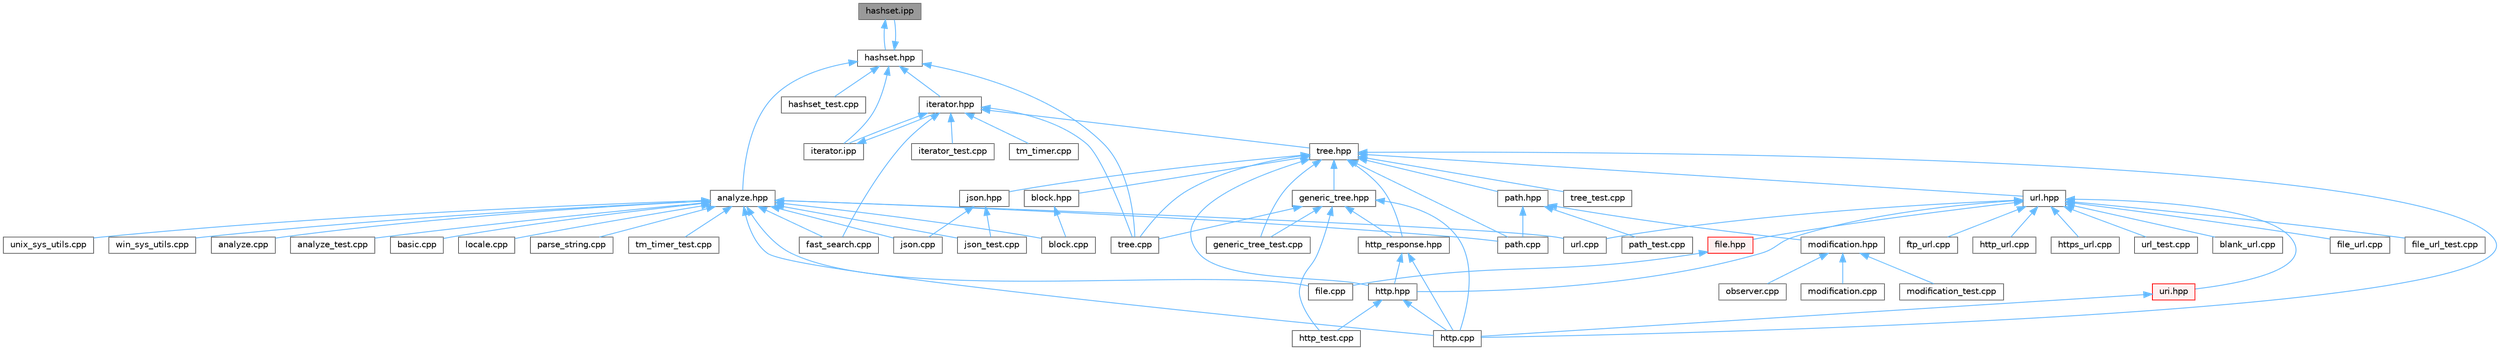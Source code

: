 digraph "hashset.ipp"
{
 // LATEX_PDF_SIZE
  bgcolor="transparent";
  edge [fontname=Helvetica,fontsize=10,labelfontname=Helvetica,labelfontsize=10];
  node [fontname=Helvetica,fontsize=10,shape=box,height=0.2,width=0.4];
  Node1 [label="hashset.ipp",height=0.2,width=0.4,color="gray40", fillcolor="grey60", style="filled", fontcolor="black",tooltip=" "];
  Node1 -> Node2 [dir="back",color="steelblue1",style="solid"];
  Node2 [label="hashset.hpp",height=0.2,width=0.4,color="grey40", fillcolor="white", style="filled",URL="$hashset_8hpp.html",tooltip=" "];
  Node2 -> Node3 [dir="back",color="steelblue1",style="solid"];
  Node3 [label="analyze.hpp",height=0.2,width=0.4,color="grey40", fillcolor="white", style="filled",URL="$analyze_8hpp.html",tooltip=" "];
  Node3 -> Node4 [dir="back",color="steelblue1",style="solid"];
  Node4 [label="analyze.cpp",height=0.2,width=0.4,color="grey40", fillcolor="white", style="filled",URL="$analyze_8cpp.html",tooltip=" "];
  Node3 -> Node5 [dir="back",color="steelblue1",style="solid"];
  Node5 [label="analyze_test.cpp",height=0.2,width=0.4,color="grey40", fillcolor="white", style="filled",URL="$analyze__test_8cpp.html",tooltip=" "];
  Node3 -> Node6 [dir="back",color="steelblue1",style="solid"];
  Node6 [label="basic.cpp",height=0.2,width=0.4,color="grey40", fillcolor="white", style="filled",URL="$basic_8cpp.html",tooltip=" "];
  Node3 -> Node7 [dir="back",color="steelblue1",style="solid"];
  Node7 [label="block.cpp",height=0.2,width=0.4,color="grey40", fillcolor="white", style="filled",URL="$block_8cpp.html",tooltip=" "];
  Node3 -> Node8 [dir="back",color="steelblue1",style="solid"];
  Node8 [label="fast_search.cpp",height=0.2,width=0.4,color="grey40", fillcolor="white", style="filled",URL="$fast__search_8cpp.html",tooltip=" "];
  Node3 -> Node9 [dir="back",color="steelblue1",style="solid"];
  Node9 [label="file.cpp",height=0.2,width=0.4,color="grey40", fillcolor="white", style="filled",URL="$file_8cpp.html",tooltip=" "];
  Node3 -> Node10 [dir="back",color="steelblue1",style="solid"];
  Node10 [label="http.cpp",height=0.2,width=0.4,color="grey40", fillcolor="white", style="filled",URL="$http_8cpp.html",tooltip=" "];
  Node3 -> Node11 [dir="back",color="steelblue1",style="solid"];
  Node11 [label="json.cpp",height=0.2,width=0.4,color="grey40", fillcolor="white", style="filled",URL="$json_8cpp.html",tooltip=" "];
  Node3 -> Node12 [dir="back",color="steelblue1",style="solid"];
  Node12 [label="json_test.cpp",height=0.2,width=0.4,color="grey40", fillcolor="white", style="filled",URL="$json__test_8cpp.html",tooltip=" "];
  Node3 -> Node13 [dir="back",color="steelblue1",style="solid"];
  Node13 [label="locale.cpp",height=0.2,width=0.4,color="grey40", fillcolor="white", style="filled",URL="$locale_8cpp.html",tooltip=" "];
  Node3 -> Node14 [dir="back",color="steelblue1",style="solid"];
  Node14 [label="parse_string.cpp",height=0.2,width=0.4,color="grey40", fillcolor="white", style="filled",URL="$parse__string_8cpp.html",tooltip=" "];
  Node3 -> Node15 [dir="back",color="steelblue1",style="solid"];
  Node15 [label="path.cpp",height=0.2,width=0.4,color="grey40", fillcolor="white", style="filled",URL="$path_8cpp.html",tooltip=" "];
  Node3 -> Node16 [dir="back",color="steelblue1",style="solid"];
  Node16 [label="tm_timer_test.cpp",height=0.2,width=0.4,color="grey40", fillcolor="white", style="filled",URL="$tm__timer__test_8cpp.html",tooltip=" "];
  Node3 -> Node17 [dir="back",color="steelblue1",style="solid"];
  Node17 [label="unix_sys_utils.cpp",height=0.2,width=0.4,color="grey40", fillcolor="white", style="filled",URL="$unix__sys__utils_8cpp.html",tooltip=" "];
  Node3 -> Node18 [dir="back",color="steelblue1",style="solid"];
  Node18 [label="url.cpp",height=0.2,width=0.4,color="grey40", fillcolor="white", style="filled",URL="$url_8cpp.html",tooltip=" "];
  Node3 -> Node19 [dir="back",color="steelblue1",style="solid"];
  Node19 [label="win_sys_utils.cpp",height=0.2,width=0.4,color="grey40", fillcolor="white", style="filled",URL="$win__sys__utils_8cpp.html",tooltip=" "];
  Node2 -> Node1 [dir="back",color="steelblue1",style="solid"];
  Node2 -> Node20 [dir="back",color="steelblue1",style="solid"];
  Node20 [label="hashset_test.cpp",height=0.2,width=0.4,color="grey40", fillcolor="white", style="filled",URL="$hashset__test_8cpp.html",tooltip=" "];
  Node2 -> Node21 [dir="back",color="steelblue1",style="solid"];
  Node21 [label="iterator.hpp",height=0.2,width=0.4,color="grey40", fillcolor="white", style="filled",URL="$iterator_8hpp.html",tooltip=" "];
  Node21 -> Node8 [dir="back",color="steelblue1",style="solid"];
  Node21 -> Node22 [dir="back",color="steelblue1",style="solid"];
  Node22 [label="iterator.ipp",height=0.2,width=0.4,color="grey40", fillcolor="white", style="filled",URL="$iterator_8ipp.html",tooltip=" "];
  Node22 -> Node21 [dir="back",color="steelblue1",style="solid"];
  Node21 -> Node23 [dir="back",color="steelblue1",style="solid"];
  Node23 [label="iterator_test.cpp",height=0.2,width=0.4,color="grey40", fillcolor="white", style="filled",URL="$iterator__test_8cpp.html",tooltip=" "];
  Node21 -> Node24 [dir="back",color="steelblue1",style="solid"];
  Node24 [label="tm_timer.cpp",height=0.2,width=0.4,color="grey40", fillcolor="white", style="filled",URL="$tm__timer_8cpp.html",tooltip=" "];
  Node21 -> Node25 [dir="back",color="steelblue1",style="solid"];
  Node25 [label="tree.cpp",height=0.2,width=0.4,color="grey40", fillcolor="white", style="filled",URL="$tree_8cpp.html",tooltip=" "];
  Node21 -> Node26 [dir="back",color="steelblue1",style="solid"];
  Node26 [label="tree.hpp",height=0.2,width=0.4,color="grey40", fillcolor="white", style="filled",URL="$tree_8hpp.html",tooltip=" "];
  Node26 -> Node27 [dir="back",color="steelblue1",style="solid"];
  Node27 [label="block.hpp",height=0.2,width=0.4,color="grey40", fillcolor="white", style="filled",URL="$block_8hpp.html",tooltip=" "];
  Node27 -> Node7 [dir="back",color="steelblue1",style="solid"];
  Node26 -> Node28 [dir="back",color="steelblue1",style="solid"];
  Node28 [label="generic_tree.hpp",height=0.2,width=0.4,color="grey40", fillcolor="white", style="filled",URL="$generic__tree_8hpp.html",tooltip=" "];
  Node28 -> Node29 [dir="back",color="steelblue1",style="solid"];
  Node29 [label="generic_tree_test.cpp",height=0.2,width=0.4,color="grey40", fillcolor="white", style="filled",URL="$generic__tree__test_8cpp.html",tooltip=" "];
  Node28 -> Node10 [dir="back",color="steelblue1",style="solid"];
  Node28 -> Node30 [dir="back",color="steelblue1",style="solid"];
  Node30 [label="http_response.hpp",height=0.2,width=0.4,color="grey40", fillcolor="white", style="filled",URL="$http__response_8hpp.html",tooltip=" "];
  Node30 -> Node10 [dir="back",color="steelblue1",style="solid"];
  Node30 -> Node31 [dir="back",color="steelblue1",style="solid"];
  Node31 [label="http.hpp",height=0.2,width=0.4,color="grey40", fillcolor="white", style="filled",URL="$http_8hpp.html",tooltip=" "];
  Node31 -> Node10 [dir="back",color="steelblue1",style="solid"];
  Node31 -> Node32 [dir="back",color="steelblue1",style="solid"];
  Node32 [label="http_test.cpp",height=0.2,width=0.4,color="grey40", fillcolor="white", style="filled",URL="$http__test_8cpp.html",tooltip=" "];
  Node28 -> Node32 [dir="back",color="steelblue1",style="solid"];
  Node28 -> Node25 [dir="back",color="steelblue1",style="solid"];
  Node26 -> Node29 [dir="back",color="steelblue1",style="solid"];
  Node26 -> Node10 [dir="back",color="steelblue1",style="solid"];
  Node26 -> Node31 [dir="back",color="steelblue1",style="solid"];
  Node26 -> Node30 [dir="back",color="steelblue1",style="solid"];
  Node26 -> Node33 [dir="back",color="steelblue1",style="solid"];
  Node33 [label="json.hpp",height=0.2,width=0.4,color="grey40", fillcolor="white", style="filled",URL="$json_8hpp.html",tooltip=" "];
  Node33 -> Node11 [dir="back",color="steelblue1",style="solid"];
  Node33 -> Node12 [dir="back",color="steelblue1",style="solid"];
  Node26 -> Node15 [dir="back",color="steelblue1",style="solid"];
  Node26 -> Node34 [dir="back",color="steelblue1",style="solid"];
  Node34 [label="path.hpp",height=0.2,width=0.4,color="grey40", fillcolor="white", style="filled",URL="$path_8hpp.html",tooltip=" "];
  Node34 -> Node35 [dir="back",color="steelblue1",style="solid"];
  Node35 [label="modification.hpp",height=0.2,width=0.4,color="grey40", fillcolor="white", style="filled",URL="$modification_8hpp.html",tooltip=" "];
  Node35 -> Node36 [dir="back",color="steelblue1",style="solid"];
  Node36 [label="modification.cpp",height=0.2,width=0.4,color="grey40", fillcolor="white", style="filled",URL="$modification_8cpp.html",tooltip=" "];
  Node35 -> Node37 [dir="back",color="steelblue1",style="solid"];
  Node37 [label="modification_test.cpp",height=0.2,width=0.4,color="grey40", fillcolor="white", style="filled",URL="$modification__test_8cpp.html",tooltip=" "];
  Node35 -> Node38 [dir="back",color="steelblue1",style="solid"];
  Node38 [label="observer.cpp",height=0.2,width=0.4,color="grey40", fillcolor="white", style="filled",URL="$observer_8cpp.html",tooltip=" "];
  Node34 -> Node15 [dir="back",color="steelblue1",style="solid"];
  Node34 -> Node39 [dir="back",color="steelblue1",style="solid"];
  Node39 [label="path_test.cpp",height=0.2,width=0.4,color="grey40", fillcolor="white", style="filled",URL="$path__test_8cpp.html",tooltip=" "];
  Node26 -> Node25 [dir="back",color="steelblue1",style="solid"];
  Node26 -> Node40 [dir="back",color="steelblue1",style="solid"];
  Node40 [label="tree_test.cpp",height=0.2,width=0.4,color="grey40", fillcolor="white", style="filled",URL="$tree__test_8cpp.html",tooltip=" "];
  Node26 -> Node41 [dir="back",color="steelblue1",style="solid"];
  Node41 [label="url.hpp",height=0.2,width=0.4,color="grey40", fillcolor="white", style="filled",URL="$url_8hpp.html",tooltip=" "];
  Node41 -> Node42 [dir="back",color="steelblue1",style="solid"];
  Node42 [label="blank_url.cpp",height=0.2,width=0.4,color="grey40", fillcolor="white", style="filled",URL="$blank__url_8cpp.html",tooltip=" "];
  Node41 -> Node43 [dir="back",color="steelblue1",style="solid"];
  Node43 [label="file.hpp",height=0.2,width=0.4,color="red", fillcolor="#FFF0F0", style="filled",URL="$file_8hpp.html",tooltip=" "];
  Node43 -> Node9 [dir="back",color="steelblue1",style="solid"];
  Node41 -> Node45 [dir="back",color="steelblue1",style="solid"];
  Node45 [label="file_url.cpp",height=0.2,width=0.4,color="grey40", fillcolor="white", style="filled",URL="$file__url_8cpp.html",tooltip=" "];
  Node41 -> Node46 [dir="back",color="steelblue1",style="solid"];
  Node46 [label="file_url_test.cpp",height=0.2,width=0.4,color="grey40", fillcolor="white", style="filled",URL="$file__url__test_8cpp.html",tooltip=" "];
  Node41 -> Node47 [dir="back",color="steelblue1",style="solid"];
  Node47 [label="ftp_url.cpp",height=0.2,width=0.4,color="grey40", fillcolor="white", style="filled",URL="$ftp__url_8cpp.html",tooltip=" "];
  Node41 -> Node31 [dir="back",color="steelblue1",style="solid"];
  Node41 -> Node48 [dir="back",color="steelblue1",style="solid"];
  Node48 [label="http_url.cpp",height=0.2,width=0.4,color="grey40", fillcolor="white", style="filled",URL="$http__url_8cpp.html",tooltip=" "];
  Node41 -> Node49 [dir="back",color="steelblue1",style="solid"];
  Node49 [label="https_url.cpp",height=0.2,width=0.4,color="grey40", fillcolor="white", style="filled",URL="$https__url_8cpp.html",tooltip=" "];
  Node41 -> Node50 [dir="back",color="steelblue1",style="solid"];
  Node50 [label="uri.hpp",height=0.2,width=0.4,color="red", fillcolor="#FFF0F0", style="filled",URL="$uri_8hpp.html",tooltip=" "];
  Node50 -> Node10 [dir="back",color="steelblue1",style="solid"];
  Node41 -> Node18 [dir="back",color="steelblue1",style="solid"];
  Node41 -> Node52 [dir="back",color="steelblue1",style="solid"];
  Node52 [label="url_test.cpp",height=0.2,width=0.4,color="grey40", fillcolor="white", style="filled",URL="$url__test_8cpp.html",tooltip=" "];
  Node2 -> Node22 [dir="back",color="steelblue1",style="solid"];
  Node2 -> Node25 [dir="back",color="steelblue1",style="solid"];
}
